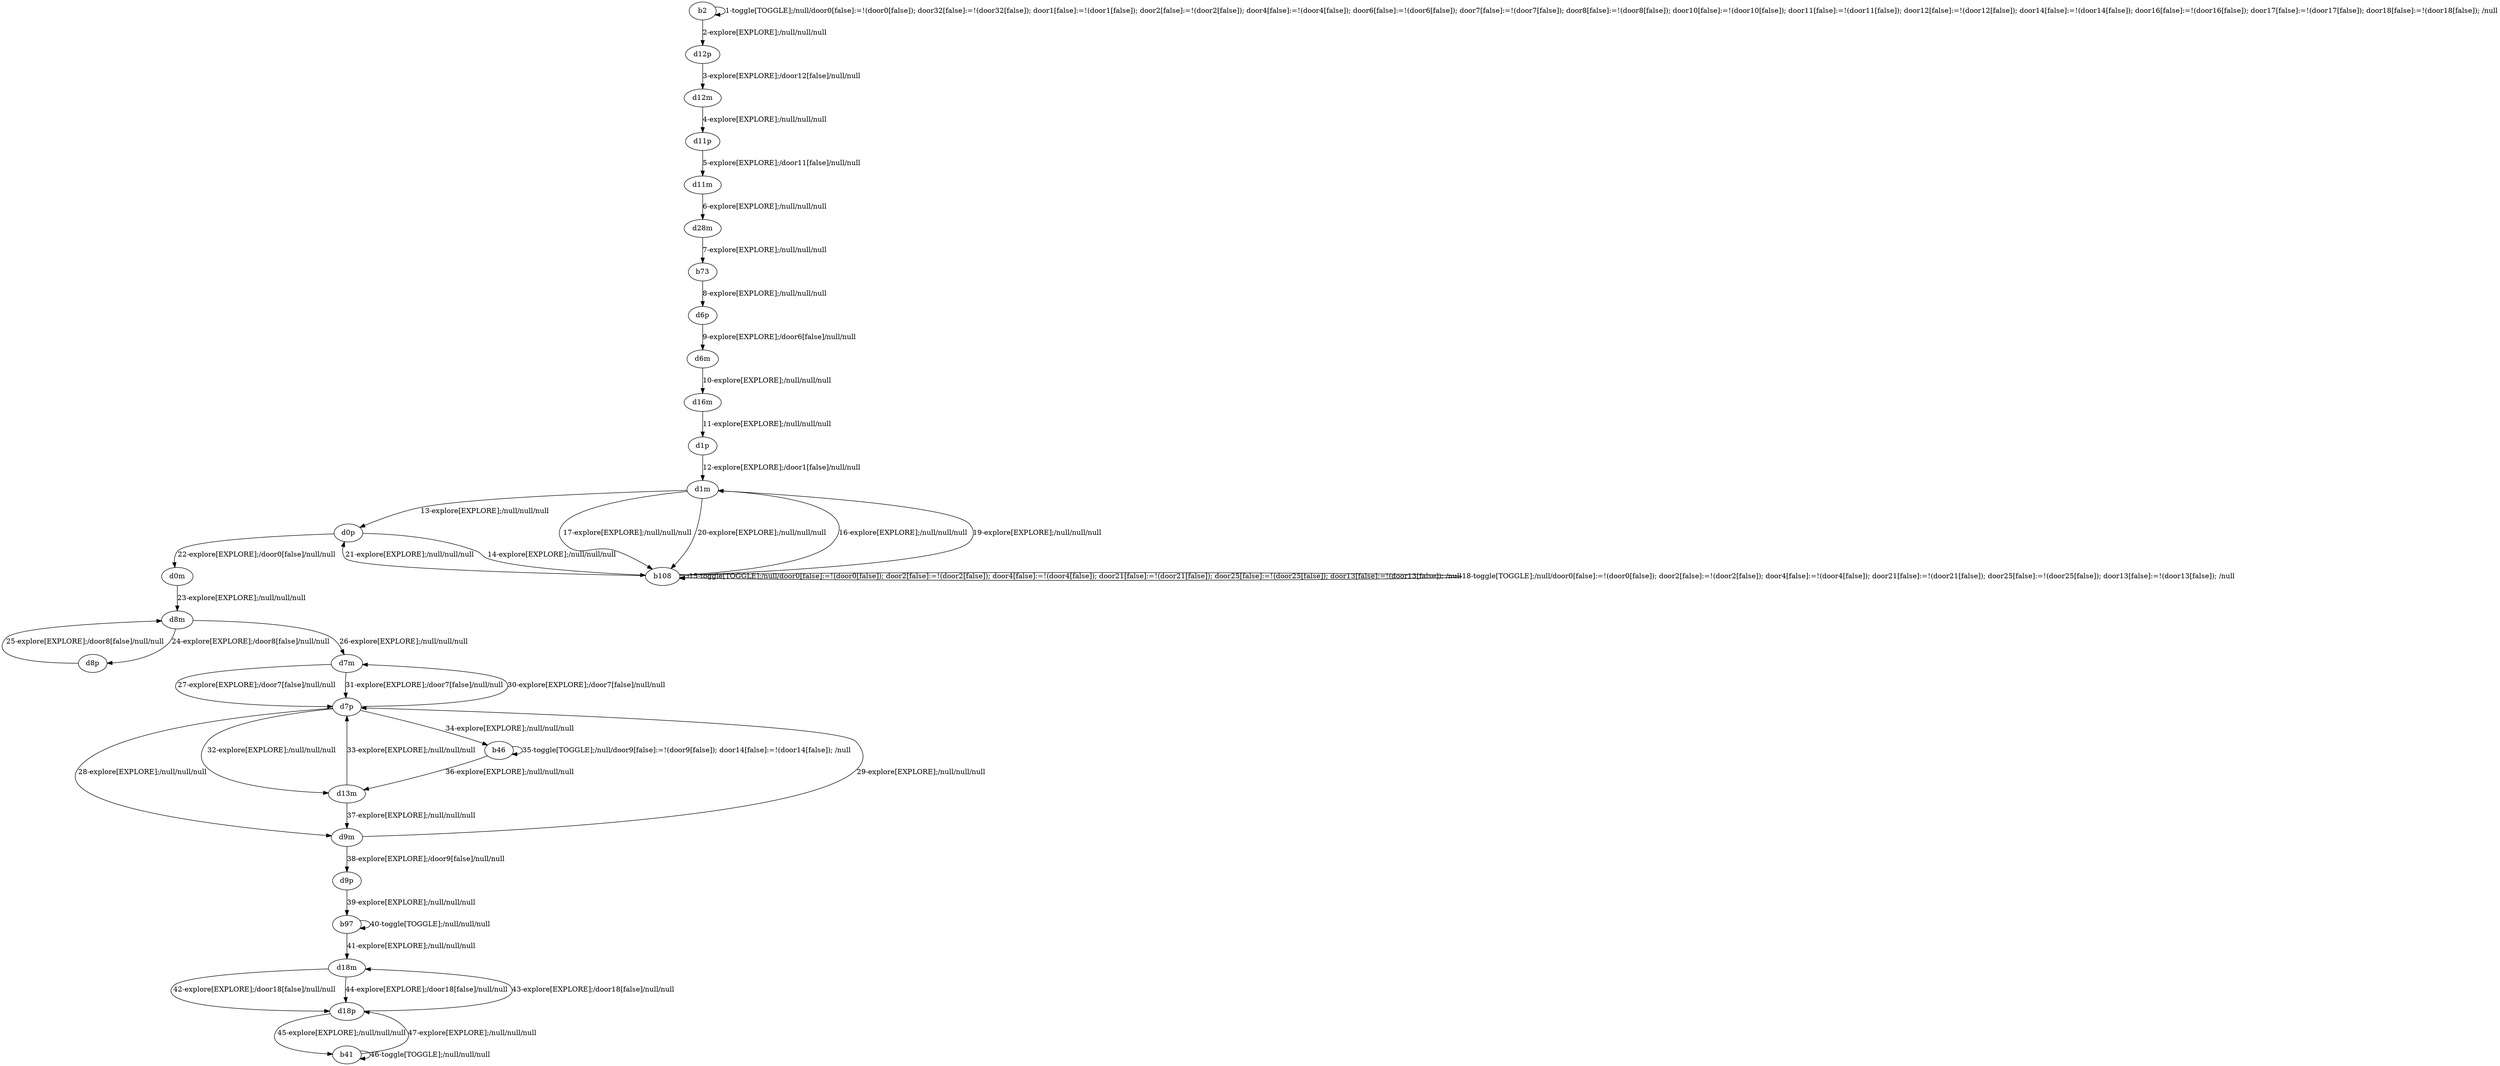# Total number of goals covered by this test: 1
# b41 --> d18p

digraph g {
"b2" -> "b2" [label = "1-toggle[TOGGLE];/null/door0[false]:=!(door0[false]); door32[false]:=!(door32[false]); door1[false]:=!(door1[false]); door2[false]:=!(door2[false]); door4[false]:=!(door4[false]); door6[false]:=!(door6[false]); door7[false]:=!(door7[false]); door8[false]:=!(door8[false]); door10[false]:=!(door10[false]); door11[false]:=!(door11[false]); door12[false]:=!(door12[false]); door14[false]:=!(door14[false]); door16[false]:=!(door16[false]); door17[false]:=!(door17[false]); door18[false]:=!(door18[false]); /null"];
"b2" -> "d12p" [label = "2-explore[EXPLORE];/null/null/null"];
"d12p" -> "d12m" [label = "3-explore[EXPLORE];/door12[false]/null/null"];
"d12m" -> "d11p" [label = "4-explore[EXPLORE];/null/null/null"];
"d11p" -> "d11m" [label = "5-explore[EXPLORE];/door11[false]/null/null"];
"d11m" -> "d28m" [label = "6-explore[EXPLORE];/null/null/null"];
"d28m" -> "b73" [label = "7-explore[EXPLORE];/null/null/null"];
"b73" -> "d6p" [label = "8-explore[EXPLORE];/null/null/null"];
"d6p" -> "d6m" [label = "9-explore[EXPLORE];/door6[false]/null/null"];
"d6m" -> "d16m" [label = "10-explore[EXPLORE];/null/null/null"];
"d16m" -> "d1p" [label = "11-explore[EXPLORE];/null/null/null"];
"d1p" -> "d1m" [label = "12-explore[EXPLORE];/door1[false]/null/null"];
"d1m" -> "d0p" [label = "13-explore[EXPLORE];/null/null/null"];
"d0p" -> "b108" [label = "14-explore[EXPLORE];/null/null/null"];
"b108" -> "b108" [label = "15-toggle[TOGGLE];/null/door0[false]:=!(door0[false]); door2[false]:=!(door2[false]); door4[false]:=!(door4[false]); door21[false]:=!(door21[false]); door25[false]:=!(door25[false]); door13[false]:=!(door13[false]); /null"];
"b108" -> "d1m" [label = "16-explore[EXPLORE];/null/null/null"];
"d1m" -> "b108" [label = "17-explore[EXPLORE];/null/null/null"];
"b108" -> "b108" [label = "18-toggle[TOGGLE];/null/door0[false]:=!(door0[false]); door2[false]:=!(door2[false]); door4[false]:=!(door4[false]); door21[false]:=!(door21[false]); door25[false]:=!(door25[false]); door13[false]:=!(door13[false]); /null"];
"b108" -> "d1m" [label = "19-explore[EXPLORE];/null/null/null"];
"d1m" -> "b108" [label = "20-explore[EXPLORE];/null/null/null"];
"b108" -> "d0p" [label = "21-explore[EXPLORE];/null/null/null"];
"d0p" -> "d0m" [label = "22-explore[EXPLORE];/door0[false]/null/null"];
"d0m" -> "d8m" [label = "23-explore[EXPLORE];/null/null/null"];
"d8m" -> "d8p" [label = "24-explore[EXPLORE];/door8[false]/null/null"];
"d8p" -> "d8m" [label = "25-explore[EXPLORE];/door8[false]/null/null"];
"d8m" -> "d7m" [label = "26-explore[EXPLORE];/null/null/null"];
"d7m" -> "d7p" [label = "27-explore[EXPLORE];/door7[false]/null/null"];
"d7p" -> "d9m" [label = "28-explore[EXPLORE];/null/null/null"];
"d9m" -> "d7p" [label = "29-explore[EXPLORE];/null/null/null"];
"d7p" -> "d7m" [label = "30-explore[EXPLORE];/door7[false]/null/null"];
"d7m" -> "d7p" [label = "31-explore[EXPLORE];/door7[false]/null/null"];
"d7p" -> "d13m" [label = "32-explore[EXPLORE];/null/null/null"];
"d13m" -> "d7p" [label = "33-explore[EXPLORE];/null/null/null"];
"d7p" -> "b46" [label = "34-explore[EXPLORE];/null/null/null"];
"b46" -> "b46" [label = "35-toggle[TOGGLE];/null/door9[false]:=!(door9[false]); door14[false]:=!(door14[false]); /null"];
"b46" -> "d13m" [label = "36-explore[EXPLORE];/null/null/null"];
"d13m" -> "d9m" [label = "37-explore[EXPLORE];/null/null/null"];
"d9m" -> "d9p" [label = "38-explore[EXPLORE];/door9[false]/null/null"];
"d9p" -> "b97" [label = "39-explore[EXPLORE];/null/null/null"];
"b97" -> "b97" [label = "40-toggle[TOGGLE];/null/null/null"];
"b97" -> "d18m" [label = "41-explore[EXPLORE];/null/null/null"];
"d18m" -> "d18p" [label = "42-explore[EXPLORE];/door18[false]/null/null"];
"d18p" -> "d18m" [label = "43-explore[EXPLORE];/door18[false]/null/null"];
"d18m" -> "d18p" [label = "44-explore[EXPLORE];/door18[false]/null/null"];
"d18p" -> "b41" [label = "45-explore[EXPLORE];/null/null/null"];
"b41" -> "b41" [label = "46-toggle[TOGGLE];/null/null/null"];
"b41" -> "d18p" [label = "47-explore[EXPLORE];/null/null/null"];
}